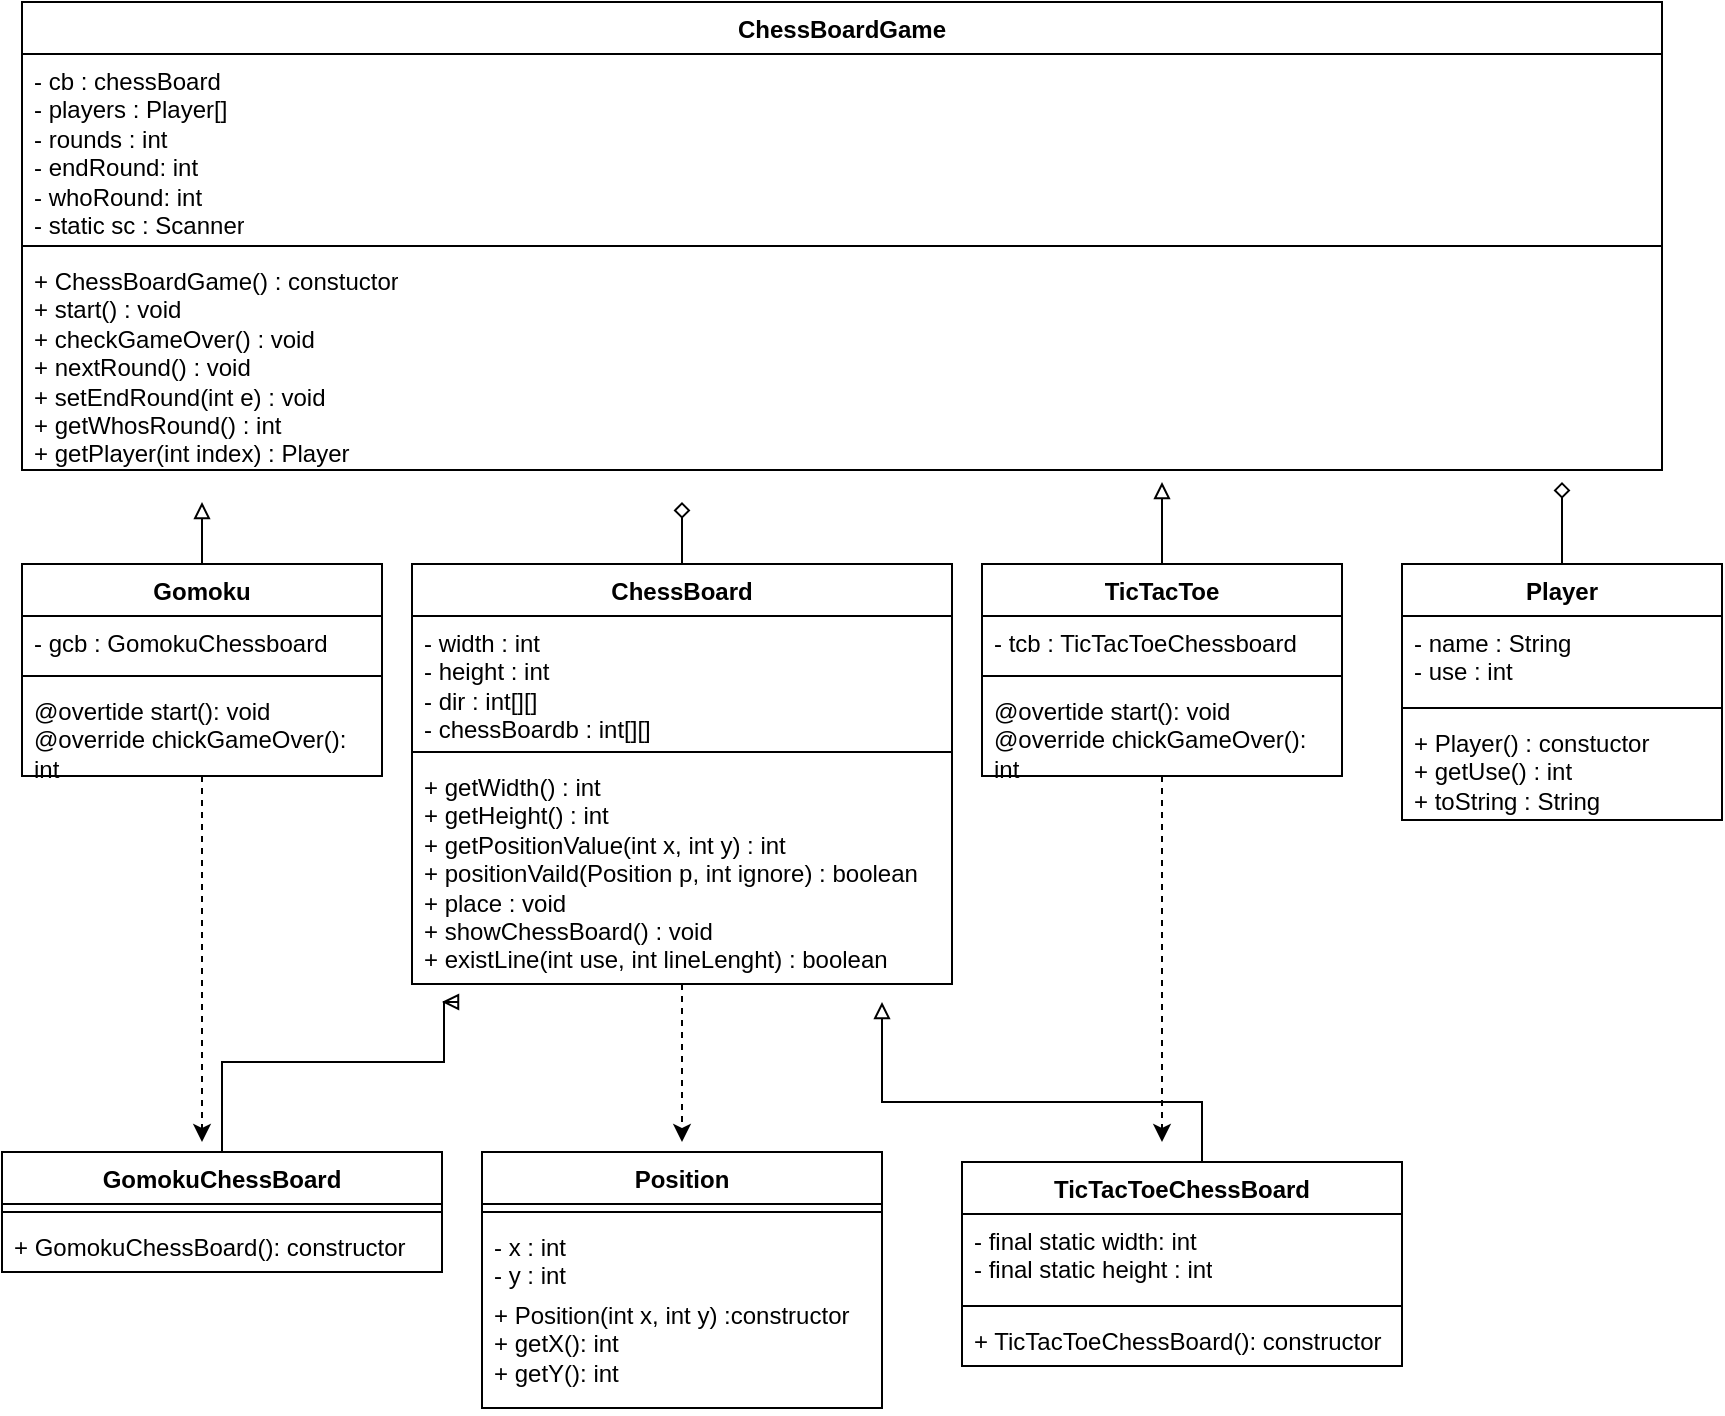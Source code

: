 <mxfile version="24.0.7" type="device">
  <diagram name="Page-1" id="i9VLAQFJ01TJVlCxT4dZ">
    <mxGraphModel dx="1400" dy="696" grid="1" gridSize="10" guides="1" tooltips="1" connect="1" arrows="1" fold="1" page="1" pageScale="1" pageWidth="827" pageHeight="1169" math="0" shadow="0">
      <root>
        <mxCell id="0" />
        <mxCell id="1" parent="0" />
        <mxCell id="nvkWOakQVlz0TeXbo-5P-1" value="Position" style="swimlane;fontStyle=1;align=center;verticalAlign=top;childLayout=stackLayout;horizontal=1;startSize=26;horizontalStack=0;resizeParent=1;resizeParentMax=0;resizeLast=0;collapsible=1;marginBottom=0;whiteSpace=wrap;html=1;" vertex="1" parent="1">
          <mxGeometry x="270" y="585" width="200" height="128" as="geometry" />
        </mxCell>
        <mxCell id="nvkWOakQVlz0TeXbo-5P-3" value="" style="line;strokeWidth=1;fillColor=none;align=left;verticalAlign=middle;spacingTop=-1;spacingLeft=3;spacingRight=3;rotatable=0;labelPosition=right;points=[];portConstraint=eastwest;strokeColor=inherit;" vertex="1" parent="nvkWOakQVlz0TeXbo-5P-1">
          <mxGeometry y="26" width="200" height="8" as="geometry" />
        </mxCell>
        <mxCell id="nvkWOakQVlz0TeXbo-5P-2" value="- x : int&lt;div&gt;- y : int&lt;/div&gt;" style="text;strokeColor=none;fillColor=none;align=left;verticalAlign=top;spacingLeft=4;spacingRight=4;overflow=hidden;rotatable=0;points=[[0,0.5],[1,0.5]];portConstraint=eastwest;whiteSpace=wrap;html=1;" vertex="1" parent="nvkWOakQVlz0TeXbo-5P-1">
          <mxGeometry y="34" width="200" height="34" as="geometry" />
        </mxCell>
        <mxCell id="nvkWOakQVlz0TeXbo-5P-4" value="&lt;div&gt;+ Position(int x, int y) :constructor&lt;/div&gt;+ getX(): int&lt;div&gt;+ getY(): int&lt;br&gt;&lt;/div&gt;" style="text;strokeColor=none;fillColor=none;align=left;verticalAlign=top;spacingLeft=4;spacingRight=4;overflow=hidden;rotatable=0;points=[[0,0.5],[1,0.5]];portConstraint=eastwest;whiteSpace=wrap;html=1;" vertex="1" parent="nvkWOakQVlz0TeXbo-5P-1">
          <mxGeometry y="68" width="200" height="60" as="geometry" />
        </mxCell>
        <mxCell id="nvkWOakQVlz0TeXbo-5P-42" style="edgeStyle=orthogonalEdgeStyle;rounded=0;orthogonalLoop=1;jettySize=auto;html=1;endArrow=block;endFill=0;" edge="1" parent="1" source="nvkWOakQVlz0TeXbo-5P-5">
          <mxGeometry relative="1" as="geometry">
            <mxPoint x="470" y="510" as="targetPoint" />
            <Array as="points">
              <mxPoint x="630" y="560" />
              <mxPoint x="470" y="560" />
              <mxPoint x="470" y="510" />
            </Array>
          </mxGeometry>
        </mxCell>
        <mxCell id="nvkWOakQVlz0TeXbo-5P-5" value="TicTacToeChessBoard" style="swimlane;fontStyle=1;align=center;verticalAlign=top;childLayout=stackLayout;horizontal=1;startSize=26;horizontalStack=0;resizeParent=1;resizeParentMax=0;resizeLast=0;collapsible=1;marginBottom=0;whiteSpace=wrap;html=1;" vertex="1" parent="1">
          <mxGeometry x="510" y="590" width="220" height="102" as="geometry" />
        </mxCell>
        <mxCell id="nvkWOakQVlz0TeXbo-5P-6" value="- final static width: int&lt;div&gt;- final static height : int&lt;/div&gt;" style="text;strokeColor=none;fillColor=none;align=left;verticalAlign=top;spacingLeft=4;spacingRight=4;overflow=hidden;rotatable=0;points=[[0,0.5],[1,0.5]];portConstraint=eastwest;whiteSpace=wrap;html=1;" vertex="1" parent="nvkWOakQVlz0TeXbo-5P-5">
          <mxGeometry y="26" width="220" height="42" as="geometry" />
        </mxCell>
        <mxCell id="nvkWOakQVlz0TeXbo-5P-7" value="" style="line;strokeWidth=1;fillColor=none;align=left;verticalAlign=middle;spacingTop=-1;spacingLeft=3;spacingRight=3;rotatable=0;labelPosition=right;points=[];portConstraint=eastwest;strokeColor=inherit;" vertex="1" parent="nvkWOakQVlz0TeXbo-5P-5">
          <mxGeometry y="68" width="220" height="8" as="geometry" />
        </mxCell>
        <mxCell id="nvkWOakQVlz0TeXbo-5P-8" value="+ TicTacToeChessBoard(): constructor" style="text;strokeColor=none;fillColor=none;align=left;verticalAlign=top;spacingLeft=4;spacingRight=4;overflow=hidden;rotatable=0;points=[[0,0.5],[1,0.5]];portConstraint=eastwest;whiteSpace=wrap;html=1;" vertex="1" parent="nvkWOakQVlz0TeXbo-5P-5">
          <mxGeometry y="76" width="220" height="26" as="geometry" />
        </mxCell>
        <mxCell id="nvkWOakQVlz0TeXbo-5P-41" style="edgeStyle=orthogonalEdgeStyle;rounded=0;orthogonalLoop=1;jettySize=auto;html=1;endArrow=block;endFill=0;" edge="1" parent="1" source="nvkWOakQVlz0TeXbo-5P-9">
          <mxGeometry relative="1" as="geometry">
            <mxPoint x="250" y="510" as="targetPoint" />
            <Array as="points">
              <mxPoint x="140" y="540" />
              <mxPoint x="251" y="540" />
              <mxPoint x="251" y="510" />
            </Array>
          </mxGeometry>
        </mxCell>
        <mxCell id="nvkWOakQVlz0TeXbo-5P-9" value="GomokuChessBoard" style="swimlane;fontStyle=1;align=center;verticalAlign=top;childLayout=stackLayout;horizontal=1;startSize=26;horizontalStack=0;resizeParent=1;resizeParentMax=0;resizeLast=0;collapsible=1;marginBottom=0;whiteSpace=wrap;html=1;" vertex="1" parent="1">
          <mxGeometry x="30" y="585" width="220" height="60" as="geometry" />
        </mxCell>
        <mxCell id="nvkWOakQVlz0TeXbo-5P-11" value="" style="line;strokeWidth=1;fillColor=none;align=left;verticalAlign=middle;spacingTop=-1;spacingLeft=3;spacingRight=3;rotatable=0;labelPosition=right;points=[];portConstraint=eastwest;strokeColor=inherit;" vertex="1" parent="nvkWOakQVlz0TeXbo-5P-9">
          <mxGeometry y="26" width="220" height="8" as="geometry" />
        </mxCell>
        <mxCell id="nvkWOakQVlz0TeXbo-5P-12" value="+ GomokuChessBoard(): constructor" style="text;strokeColor=none;fillColor=none;align=left;verticalAlign=top;spacingLeft=4;spacingRight=4;overflow=hidden;rotatable=0;points=[[0,0.5],[1,0.5]];portConstraint=eastwest;whiteSpace=wrap;html=1;" vertex="1" parent="nvkWOakQVlz0TeXbo-5P-9">
          <mxGeometry y="34" width="220" height="26" as="geometry" />
        </mxCell>
        <mxCell id="nvkWOakQVlz0TeXbo-5P-38" style="edgeStyle=orthogonalEdgeStyle;rounded=0;orthogonalLoop=1;jettySize=auto;html=1;endArrow=block;endFill=0;" edge="1" parent="1" source="nvkWOakQVlz0TeXbo-5P-13">
          <mxGeometry relative="1" as="geometry">
            <mxPoint x="610" y="250" as="targetPoint" />
          </mxGeometry>
        </mxCell>
        <mxCell id="nvkWOakQVlz0TeXbo-5P-44" style="edgeStyle=orthogonalEdgeStyle;rounded=0;orthogonalLoop=1;jettySize=auto;html=1;dashed=1;" edge="1" parent="1" source="nvkWOakQVlz0TeXbo-5P-13">
          <mxGeometry relative="1" as="geometry">
            <mxPoint x="610" y="580" as="targetPoint" />
          </mxGeometry>
        </mxCell>
        <mxCell id="nvkWOakQVlz0TeXbo-5P-13" value="TicTacToe" style="swimlane;fontStyle=1;align=center;verticalAlign=top;childLayout=stackLayout;horizontal=1;startSize=26;horizontalStack=0;resizeParent=1;resizeParentMax=0;resizeLast=0;collapsible=1;marginBottom=0;whiteSpace=wrap;html=1;" vertex="1" parent="1">
          <mxGeometry x="520" y="291" width="180" height="106" as="geometry" />
        </mxCell>
        <mxCell id="nvkWOakQVlz0TeXbo-5P-14" value="- tcb : TicTacToeChessboard" style="text;strokeColor=none;fillColor=none;align=left;verticalAlign=top;spacingLeft=4;spacingRight=4;overflow=hidden;rotatable=0;points=[[0,0.5],[1,0.5]];portConstraint=eastwest;whiteSpace=wrap;html=1;" vertex="1" parent="nvkWOakQVlz0TeXbo-5P-13">
          <mxGeometry y="26" width="180" height="26" as="geometry" />
        </mxCell>
        <mxCell id="nvkWOakQVlz0TeXbo-5P-15" value="" style="line;strokeWidth=1;fillColor=none;align=left;verticalAlign=middle;spacingTop=-1;spacingLeft=3;spacingRight=3;rotatable=0;labelPosition=right;points=[];portConstraint=eastwest;strokeColor=inherit;" vertex="1" parent="nvkWOakQVlz0TeXbo-5P-13">
          <mxGeometry y="52" width="180" height="8" as="geometry" />
        </mxCell>
        <mxCell id="nvkWOakQVlz0TeXbo-5P-16" value="@overtide start(): void&lt;div&gt;@override chickGameOver(): int&lt;/div&gt;" style="text;strokeColor=none;fillColor=none;align=left;verticalAlign=top;spacingLeft=4;spacingRight=4;overflow=hidden;rotatable=0;points=[[0,0.5],[1,0.5]];portConstraint=eastwest;whiteSpace=wrap;html=1;" vertex="1" parent="nvkWOakQVlz0TeXbo-5P-13">
          <mxGeometry y="60" width="180" height="46" as="geometry" />
        </mxCell>
        <mxCell id="nvkWOakQVlz0TeXbo-5P-35" style="edgeStyle=orthogonalEdgeStyle;rounded=0;orthogonalLoop=1;jettySize=auto;html=1;endArrow=block;endFill=0;" edge="1" parent="1" source="nvkWOakQVlz0TeXbo-5P-17">
          <mxGeometry relative="1" as="geometry">
            <mxPoint x="130" y="260" as="targetPoint" />
          </mxGeometry>
        </mxCell>
        <mxCell id="nvkWOakQVlz0TeXbo-5P-43" style="edgeStyle=orthogonalEdgeStyle;rounded=0;orthogonalLoop=1;jettySize=auto;html=1;dashed=1;" edge="1" parent="1" source="nvkWOakQVlz0TeXbo-5P-17">
          <mxGeometry relative="1" as="geometry">
            <mxPoint x="130" y="580" as="targetPoint" />
          </mxGeometry>
        </mxCell>
        <mxCell id="nvkWOakQVlz0TeXbo-5P-17" value="Gomoku&lt;div&gt;&lt;br&gt;&lt;/div&gt;" style="swimlane;fontStyle=1;align=center;verticalAlign=top;childLayout=stackLayout;horizontal=1;startSize=26;horizontalStack=0;resizeParent=1;resizeParentMax=0;resizeLast=0;collapsible=1;marginBottom=0;whiteSpace=wrap;html=1;" vertex="1" parent="1">
          <mxGeometry x="40" y="291" width="180" height="106" as="geometry" />
        </mxCell>
        <mxCell id="nvkWOakQVlz0TeXbo-5P-18" value="- gcb : GomokuChessboard" style="text;strokeColor=none;fillColor=none;align=left;verticalAlign=top;spacingLeft=4;spacingRight=4;overflow=hidden;rotatable=0;points=[[0,0.5],[1,0.5]];portConstraint=eastwest;whiteSpace=wrap;html=1;" vertex="1" parent="nvkWOakQVlz0TeXbo-5P-17">
          <mxGeometry y="26" width="180" height="26" as="geometry" />
        </mxCell>
        <mxCell id="nvkWOakQVlz0TeXbo-5P-19" value="" style="line;strokeWidth=1;fillColor=none;align=left;verticalAlign=middle;spacingTop=-1;spacingLeft=3;spacingRight=3;rotatable=0;labelPosition=right;points=[];portConstraint=eastwest;strokeColor=inherit;" vertex="1" parent="nvkWOakQVlz0TeXbo-5P-17">
          <mxGeometry y="52" width="180" height="8" as="geometry" />
        </mxCell>
        <mxCell id="nvkWOakQVlz0TeXbo-5P-20" value="@overtide start(): void&lt;div&gt;@override chickGameOver(): int&lt;/div&gt;" style="text;strokeColor=none;fillColor=none;align=left;verticalAlign=top;spacingLeft=4;spacingRight=4;overflow=hidden;rotatable=0;points=[[0,0.5],[1,0.5]];portConstraint=eastwest;whiteSpace=wrap;html=1;" vertex="1" parent="nvkWOakQVlz0TeXbo-5P-17">
          <mxGeometry y="60" width="180" height="46" as="geometry" />
        </mxCell>
        <mxCell id="nvkWOakQVlz0TeXbo-5P-21" value="ChessBoardGame" style="swimlane;fontStyle=1;align=center;verticalAlign=top;childLayout=stackLayout;horizontal=1;startSize=26;horizontalStack=0;resizeParent=1;resizeParentMax=0;resizeLast=0;collapsible=1;marginBottom=0;whiteSpace=wrap;html=1;" vertex="1" parent="1">
          <mxGeometry x="40" y="10" width="820" height="234" as="geometry" />
        </mxCell>
        <mxCell id="nvkWOakQVlz0TeXbo-5P-22" value="- cb : chessBoard&lt;div&gt;- players : Player[]&lt;/div&gt;&lt;div&gt;- rounds : int&lt;/div&gt;&lt;div&gt;- endRound: int&lt;/div&gt;&lt;div&gt;- whoRound: int&lt;/div&gt;&lt;div&gt;- static sc : Scanner&lt;/div&gt;" style="text;strokeColor=none;fillColor=none;align=left;verticalAlign=top;spacingLeft=4;spacingRight=4;overflow=hidden;rotatable=0;points=[[0,0.5],[1,0.5]];portConstraint=eastwest;whiteSpace=wrap;html=1;" vertex="1" parent="nvkWOakQVlz0TeXbo-5P-21">
          <mxGeometry y="26" width="820" height="92" as="geometry" />
        </mxCell>
        <mxCell id="nvkWOakQVlz0TeXbo-5P-23" value="" style="line;strokeWidth=1;fillColor=none;align=left;verticalAlign=middle;spacingTop=-1;spacingLeft=3;spacingRight=3;rotatable=0;labelPosition=right;points=[];portConstraint=eastwest;strokeColor=inherit;" vertex="1" parent="nvkWOakQVlz0TeXbo-5P-21">
          <mxGeometry y="118" width="820" height="8" as="geometry" />
        </mxCell>
        <mxCell id="nvkWOakQVlz0TeXbo-5P-24" value="+ ChessBoardGame() : constuctor&lt;div&gt;+ start() : void&lt;/div&gt;&lt;div&gt;+ checkGameOver() : void&lt;/div&gt;&lt;div&gt;+ nextRound() : void&lt;/div&gt;&lt;div&gt;+ setEndRound(int e) : void&lt;/div&gt;&lt;div&gt;+ getWhosRound() : int&lt;/div&gt;&lt;div&gt;+ getPlayer(int index) : Player&lt;/div&gt;" style="text;strokeColor=none;fillColor=none;align=left;verticalAlign=top;spacingLeft=4;spacingRight=4;overflow=hidden;rotatable=0;points=[[0,0.5],[1,0.5]];portConstraint=eastwest;whiteSpace=wrap;html=1;" vertex="1" parent="nvkWOakQVlz0TeXbo-5P-21">
          <mxGeometry y="126" width="820" height="108" as="geometry" />
        </mxCell>
        <mxCell id="nvkWOakQVlz0TeXbo-5P-37" style="edgeStyle=orthogonalEdgeStyle;rounded=0;orthogonalLoop=1;jettySize=auto;html=1;endArrow=diamond;endFill=0;" edge="1" parent="1" source="nvkWOakQVlz0TeXbo-5P-25">
          <mxGeometry relative="1" as="geometry">
            <mxPoint x="810" y="250" as="targetPoint" />
          </mxGeometry>
        </mxCell>
        <mxCell id="nvkWOakQVlz0TeXbo-5P-25" value="Player" style="swimlane;fontStyle=1;align=center;verticalAlign=top;childLayout=stackLayout;horizontal=1;startSize=26;horizontalStack=0;resizeParent=1;resizeParentMax=0;resizeLast=0;collapsible=1;marginBottom=0;whiteSpace=wrap;html=1;" vertex="1" parent="1">
          <mxGeometry x="730" y="291" width="160" height="128" as="geometry" />
        </mxCell>
        <mxCell id="nvkWOakQVlz0TeXbo-5P-26" value="- name : String&lt;div&gt;- use : int&lt;/div&gt;" style="text;strokeColor=none;fillColor=none;align=left;verticalAlign=top;spacingLeft=4;spacingRight=4;overflow=hidden;rotatable=0;points=[[0,0.5],[1,0.5]];portConstraint=eastwest;whiteSpace=wrap;html=1;" vertex="1" parent="nvkWOakQVlz0TeXbo-5P-25">
          <mxGeometry y="26" width="160" height="42" as="geometry" />
        </mxCell>
        <mxCell id="nvkWOakQVlz0TeXbo-5P-27" value="" style="line;strokeWidth=1;fillColor=none;align=left;verticalAlign=middle;spacingTop=-1;spacingLeft=3;spacingRight=3;rotatable=0;labelPosition=right;points=[];portConstraint=eastwest;strokeColor=inherit;" vertex="1" parent="nvkWOakQVlz0TeXbo-5P-25">
          <mxGeometry y="68" width="160" height="8" as="geometry" />
        </mxCell>
        <mxCell id="nvkWOakQVlz0TeXbo-5P-28" value="+ Player() : constuctor&lt;div&gt;+ getUse() : int&lt;/div&gt;&lt;div&gt;+ toString : String&lt;/div&gt;" style="text;strokeColor=none;fillColor=none;align=left;verticalAlign=top;spacingLeft=4;spacingRight=4;overflow=hidden;rotatable=0;points=[[0,0.5],[1,0.5]];portConstraint=eastwest;whiteSpace=wrap;html=1;" vertex="1" parent="nvkWOakQVlz0TeXbo-5P-25">
          <mxGeometry y="76" width="160" height="52" as="geometry" />
        </mxCell>
        <mxCell id="nvkWOakQVlz0TeXbo-5P-36" style="edgeStyle=orthogonalEdgeStyle;rounded=0;orthogonalLoop=1;jettySize=auto;html=1;endArrow=diamond;endFill=0;" edge="1" parent="1" source="nvkWOakQVlz0TeXbo-5P-29">
          <mxGeometry relative="1" as="geometry">
            <mxPoint x="370" y="260" as="targetPoint" />
          </mxGeometry>
        </mxCell>
        <mxCell id="nvkWOakQVlz0TeXbo-5P-39" style="edgeStyle=orthogonalEdgeStyle;rounded=0;orthogonalLoop=1;jettySize=auto;html=1;dashed=1;" edge="1" parent="1" source="nvkWOakQVlz0TeXbo-5P-29">
          <mxGeometry relative="1" as="geometry">
            <mxPoint x="370" y="580" as="targetPoint" />
          </mxGeometry>
        </mxCell>
        <mxCell id="nvkWOakQVlz0TeXbo-5P-29" value="ChessBoard" style="swimlane;fontStyle=1;align=center;verticalAlign=top;childLayout=stackLayout;horizontal=1;startSize=26;horizontalStack=0;resizeParent=1;resizeParentMax=0;resizeLast=0;collapsible=1;marginBottom=0;whiteSpace=wrap;html=1;" vertex="1" parent="1">
          <mxGeometry x="235" y="291" width="270" height="210" as="geometry" />
        </mxCell>
        <mxCell id="nvkWOakQVlz0TeXbo-5P-30" value="- width : int&lt;div&gt;- height : int&lt;/div&gt;&lt;div&gt;- dir : int[][]&lt;/div&gt;&lt;div&gt;- chessBoardb : int[][]&lt;/div&gt;" style="text;strokeColor=none;fillColor=none;align=left;verticalAlign=top;spacingLeft=4;spacingRight=4;overflow=hidden;rotatable=0;points=[[0,0.5],[1,0.5]];portConstraint=eastwest;whiteSpace=wrap;html=1;" vertex="1" parent="nvkWOakQVlz0TeXbo-5P-29">
          <mxGeometry y="26" width="270" height="64" as="geometry" />
        </mxCell>
        <mxCell id="nvkWOakQVlz0TeXbo-5P-31" value="" style="line;strokeWidth=1;fillColor=none;align=left;verticalAlign=middle;spacingTop=-1;spacingLeft=3;spacingRight=3;rotatable=0;labelPosition=right;points=[];portConstraint=eastwest;strokeColor=inherit;" vertex="1" parent="nvkWOakQVlz0TeXbo-5P-29">
          <mxGeometry y="90" width="270" height="8" as="geometry" />
        </mxCell>
        <mxCell id="nvkWOakQVlz0TeXbo-5P-32" value="+ getWidth() : int&lt;div&gt;+ getHeight() : int&lt;br&gt;&lt;/div&gt;&lt;div&gt;+ getPositionValue(int x, int y) : int&lt;/div&gt;&lt;div&gt;+ positionVaild(Position p, int ignore) : boolean&lt;/div&gt;&lt;div&gt;+ place : void&lt;/div&gt;&lt;div&gt;+ showChessBoard() : void&lt;/div&gt;&lt;div&gt;+ existLine(int use, int lineLenght) : boolean&lt;/div&gt;" style="text;strokeColor=none;fillColor=none;align=left;verticalAlign=top;spacingLeft=4;spacingRight=4;overflow=hidden;rotatable=0;points=[[0,0.5],[1,0.5]];portConstraint=eastwest;whiteSpace=wrap;html=1;" vertex="1" parent="nvkWOakQVlz0TeXbo-5P-29">
          <mxGeometry y="98" width="270" height="112" as="geometry" />
        </mxCell>
      </root>
    </mxGraphModel>
  </diagram>
</mxfile>
